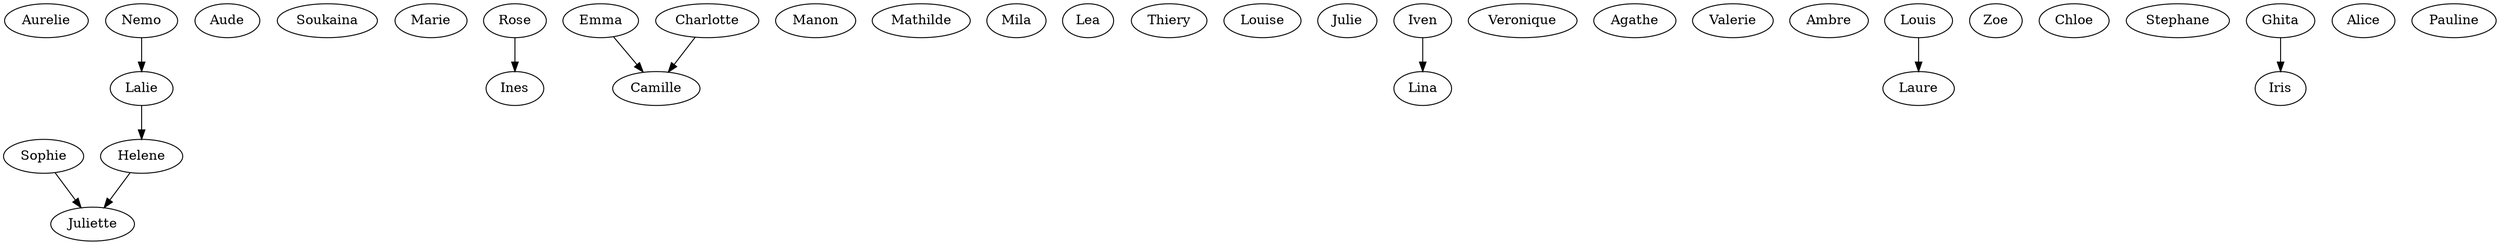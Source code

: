 strict digraph G {
  Aurelie;
  Lalie;
  Aude;
  Soukaina;
  Nemo;
  Marie;
  Rose;
  Emma;
  Manon;
  Mathilde;
  Mila;
  Juliette;
  Charlotte;
  Lea;
  Thiery;
  Juliette;
  Juliette;
  Sophie;
  Camille;
  Aude;
  Helene;
  Louise;
  Lea;
  Julie;
  Iven;
  Lina;
  Veronique;
  Juliette;
  Agathe;
  Valerie;
  Ambre;
  Laure;
  Louis;
  Sophie;
  Ines;
  Zoe;
  Camille;
  Chloe;
  Ambre;
  Lina;
  Stephane;
  Rose;
  Iris;
  Valerie;
  Helene;
  Ghita;
  Ines;
  Emma;
  Lalie;
  Veronique;
  Sophie;
  Alice;
  Ambre;
  Juliette;
  Agathe;
  Aude;
  Pauline;
  Nemo -> Lalie;
  Charlotte -> Camille;
  Sophie -> Juliette;
  Helene -> Juliette;
  Iven -> Lina;
  Louis -> Laure;
  Rose -> Ines;
  Ghita -> Iris;
  Emma -> Camille;
  Lalie -> Helene;
}
